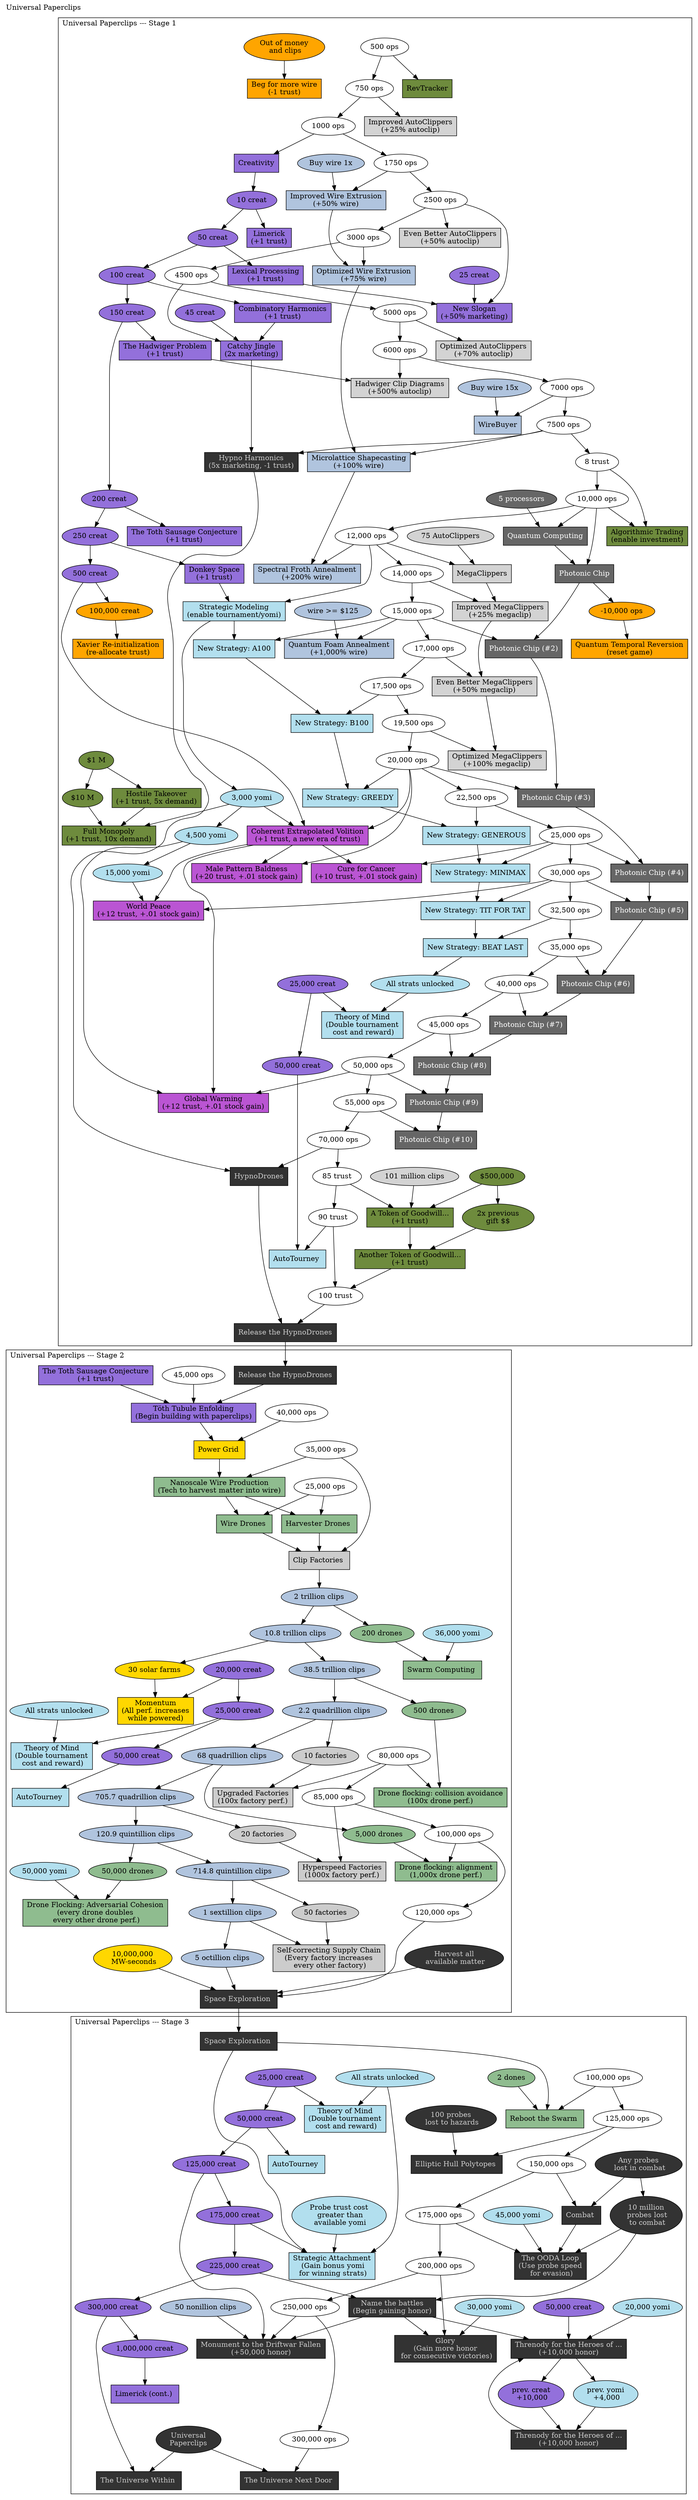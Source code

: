 digraph {
    rankdir=TD

    label="Universal Paperclips"
    labelloc=top
    labeljust=left

    // newrank=false

    // default project shape
    node[shape=box, style=filled, fillcolor=grey80]

    // --------------------------------------------------
    // Stage 1
    // --------------------------------------------------

    subgraph cluster_stage1 {

        label="Universal Paperclips --- Stage 1"

        {
            // Ops targets
            node[shape=oval, style="", fillcolor=""]

            "500 ops" ->
            "750 ops" ->
            "1000 ops" ->
            "1750 ops" ->
            "2500 ops" ->
            "3000 ops" ->
            "4500 ops" ->
            "5000 ops" ->
            "6000 ops" ->
            "7000 ops" ->
            "7500 ops" ->
            "8 trust" ->
            "10,000 ops" ->
            "12,000 ops" ->
            "14,000 ops" ->
            "15,000 ops" ->
            "17,000 ops" ->
            "17,500 ops" ->
            "19,500 ops" ->
            "20,000 ops" ->
            "22,500 ops" ->
            "25,000 ops" ->
            "30,000 ops" ->
            "32,500 ops" ->
            "35,000 ops" ->
            "40,000 ops" ->
            "45,000 ops" ->
            "50,000 ops" ->
            "55,000 ops" ->
            "70,000 ops" ->
            "85 trust" ->
            "90 trust" ->
            "100 trust"
        }

        {
            // Repeating targets: Theory of Mind and Autotourney
            node[style=filled, fillcolor=mediumpurple]
            node[shape=oval]
            s1_tm_25k_creat[label="25,000 creat"]
            s1_tm_50k_creat[label="50,000 creat"]
            s1_tm_25k_creat -> s1_tm_50k_creat

            node[shape=box, style=filled, fillcolor=lightblue2]
            s1_project119[label="Theory of Mind\n(Double tournament\n cost and reward)"]
            s1_project118[label="AutoTourney "]

            node[shape=oval]
            s1_tm_all_strats[label="All strats unlocked"]
            { s1_tm_25k_creat, s1_tm_all_strats } -> s1_project119
            { s1_tm_50k_creat } -> s1_project118
        }
        "90 trust" -> s1_project118

        {
            // AutoClippers
            node[style=filled, fillcolor=""]
            project1[label="Improved AutoClippers\n(+25% autoclip)"]
            project4[label="Even Better AutoClippers\n(+50% autoclip)"]
            project5[label="Optimized AutoClippers\n(+70% autoclip)"]
            project16[label="Hadwiger Clip Diagrams\n(+500% autoclip)"]

            node[shape=oval]
            "750 ops" -> project1
            "2500 ops" -> project4
            "5000 ops" -> project5
            "101 million clips"
        }

        {
            // Creativity targets
            node[style=filled, fillcolor=mediumpurple]
            project3[label="Creativity"]
            project6[label="Limerick\n(+1 trust)"]

            project13[label="Lexical Processing\n(+1 trust)"]
            project14[label="Combinatory Harmonics\n(+1 trust)"]

            project11[label="New Slogan\n(+50% marketing)"]
            project12[label="Catchy Jingle\n(2x marketing)"]

            project15[label="The Hadwiger Problem\n(+1 trust)"]
            project17[label="The Toth Sausage Conjecture\n(+1 trust)"]
            project19[label="Donkey Space\n(+1 trust)"]

            node[shape=oval]
            "10 creat" ->
            "50 creat" ->
            "100 creat" ->
            "150 creat" ->
            "200 creat" ->
            "250 creat" ->
            "500 creat"

            // s1_25k_creat ->
            // s1_50k_creat

            "1000 ops" -> project3
            project3 -> "10 creat"
            "10 creat" -> project6
            { "25 creat", "2500 ops", project13 } -> project11
            { "45 creat", "4500 ops", project14 } -> project12
            { "50 creat" } -> project13
            { "100 creat" } -> project14
            { "150 creat" } -> project15
            { "200 creat" } -> project17
            { "250 creat" } -> project19
        }

        { "6000 ops", project15 } -> project16

        {
            // Strategic Modeling and Yomi targets
            node[style=filled, fillcolor=lightblue2]
            project20[label="Strategic Modeling\n(enable tournament/yomi)"]
            project60[label="New Strategy: A100"]
            project61[label="New Strategy: B100"]
            project62[label="New Strategy: GREEDY"]
            project63[label="New Strategy: GENEROUS"]
            project64[label="New Strategy: MINIMAX"]
            project65[label="New Strategy: TIT FOR TAT"]
            project66[label="New Strategy: BEAT LAST"]

            node[shape=oval]
            "3,000 yomi" ->
            "4,500 yomi" ->
            "15,000 yomi"

            project20 -> "3,000 yomi"
            { "12,000 ops", project19 } -> project20
            { "15,000 ops", project20 } -> project60
            { "17,500 ops", project60 } -> project61
            { "20,000 ops", project61 } -> project62
            { "22,500 ops", project62 } -> project63
            { "25,000 ops", project63 } -> project64
            { "30,000 ops", project64 } -> project65
            { "32,500 ops", project65 } -> project66
            project66 -> s1_tm_all_strats
        }

        {
            // Money targets
            node[style=filled, fillcolor=darkolivegreen4]
            project21[label="Algorithmic Trading\n(enable investment)"]
            project37[label="Hostile Takeover\n(+1 trust, 5x demand)"]
            project38[label="Full Monopoly\n(+1 trust, 10x demand)"]
            project42[label="RevTracker"]
            project40[label="A Token of Goodwill...\n(+1 trust)"]
            project40b[label="Another Token of Goodwill...\n(+1 trust)"]

            node[shape=oval]
            "$1 M" -> "$10 M"
            "$500,000" -> "2x previous\ngift $$"

            { "10,000 ops", "8 trust" } -> project21
            { "$1 M" } -> project37
            { "500 ops" } -> project42
            { "$500,000", "85 trust", "101 million clips" } -> project40
            { "2x previous\ngift $$", project40 } -> project40b
            project40b -> "100 trust"
        }

        { "$10 M", "3,000 yomi", project37 } -> project38


        {
            // Wire targets
            node[fillcolor=lightsteelblue]
            project7[label="Improved Wire Extrusion\n(+50% wire)"]
            project8[label="Optimized Wire Extrusion\n(+75% wire)"]
            project9[label="Microlattice Shapecasting\n(+100% wire)"]
            project10[label="Spectral Froth Annealment\n(+200% wire)"]
            project10b[label="Quantum Foam Annealment\n(+1,000% wire)"]
            project26[label="WireBuyer"]

            node[shape=oval, style=filled]

            // Note that the "wireSupply" variable in the code represents the
            // supply from each spool, not your current wire count. Each project's
            // trigger threshold matches the value set by the project before it, so
            // effectively they depend on each other.
            { "1750 ops", "Buy wire 1x" } -> project7
            { "3000 ops", project7 } -> project8
            { "7000 ops", "Buy wire 15x" } -> project26
            { "7500 ops", project8 } -> project9
            { "12,000 ops", project9 } -> project10
            { "15,000 ops", "wire >= $125" } -> project10b
        }

        {
            // MegaClippers
            node[style=filled, fillcolor=""]
            project22[label="MegaClippers"]
            project23[label="Improved MegaClippers\n(+25% megaclip)"]
            project24[label="Even Better MegaClippers\n(+50% megaclip)"]
            project25[label="Optimized MegaClippers\n(+100% megaclip)"]

            node[shape=oval]
            { "12,000 ops", "75 AutoClippers" } -> project22
            { "14,000 ops", project22 } -> project23
            { "17,000 ops", project23 } -> project24
            { "19,500 ops", project24 } -> project25
        }

        {
            // HypnoDrones
            node[style=filled, fillcolor=grey20, fontcolor=grey80]
            project34[label="Hypno Harmonics\n(5x marketing, -1 trust)"]
            project35[label="Release the HypnoDrones"]
            project70[label="HypnoDrones"]

            node[style=oval]
            { "100 trust", project70 } -> project35
            { "70,000 ops", project34 } -> project70
            { "7500 ops", project12 } -> project34
        }

        {
            // Megaprojects
            node[style=filled, fillcolor=mediumorchid]
            project27[label="Coherent Extrapolated Volition\n(+1 trust, a new era of trust)"]
            project28[label="Cure for Cancer\n(+10 trust, +.01 stock gain)"]
            project29[label="World Peace\n(+12 trust, +.01 stock gain)"]
            project30[label="Global Warming\n(+12 trust, +.01 stock gain)"]
            project31[label="Male Pattern Baldness\n(+20 trust, +.01 stock gain)"]
            node[shape=oval]
            { "20,000 ops", project27 } -> project31
            { "25,000 ops", project27 } -> project28
            { "30,000 ops", "15,000 yomi", project27 } -> project29
            { "50,000 ops", "4,500 yomi", project27 } -> project30
            { "500 creat", "3,000 yomi", "20,000 ops" } -> project27
        }

        {
            // Quantum Computing
            node[style=filled, fillcolor=grey40, fontcolor=white]
            project50[label="Quantum Computing"]
            project51[label="Photonic Chip"]
            pchip2[label="Photonic Chip (#2)"]
            pchip3[label="Photonic Chip (#3)"]
            pchip4[label="Photonic Chip (#4)"]
            pchip5[label="Photonic Chip (#5)"]
            pchip6[label="Photonic Chip (#6)"]
            pchip7[label="Photonic Chip (#7)"]
            pchip8[label="Photonic Chip (#8)"]
            pchip9[label="Photonic Chip (#9)"]
            pchip10[label="Photonic Chip (#10)"]

            node[shape=oval]
            { "10,000 ops", "5 processors" } -> project50
            { "10,000 ops", project50 } -> project51
            { "15,000 ops", project51 } -> pchip2
            { "20,000 ops", pchip2 } -> pchip3
            { "25,000 ops", pchip3 } -> pchip4
            { "30,000 ops", pchip4 } -> pchip5
            { "35,000 ops", pchip5 } -> pchip6
            { "40,000 ops", pchip6 } -> pchip7
            { "45,000 ops", pchip7 } -> pchip8
            { "50,000 ops", pchip8 } -> pchip9
            { "55,000 ops", pchip9 } -> pchip10
        }

        {
            // Resets
            node[style=filled, fillcolor=orange]
            project2[label="Beg for more wire\n(-1 trust)", rank=sink]
            project217[label="Quantum Temporal Reversion\n(reset game)", rank=sink]
            project219[label="Xavier Re-initialization\n(re-allocate trust)", rank=sink]

            node[shape=oval]
            "Out of money\n and clips" -> project2
            project51 -> "-10,000 ops"
            { "-10,000 ops" } -> project217
            { "100,000 creat" } -> project219
            "500 creat" -> "100,000 creat"
        }

    }

    // --------------------------------------------------
    // Stage 2
    // --------------------------------------------------

    subgraph cluster_stage2 {

        label="Universal Paperclips --- Stage 2"

        {
            // HypnoDrones
            node[style=filled, fillcolor=grey20, fontcolor=grey80]
            s2_project35[label="Release the HypnoDrones"]
            project35 -> s2_project35
        }
        {
            // Ops targets
            node[shape=oval, style="", fillcolor=""]
            s2_25kops[label="25,000 ops"]
            s2_35kops[label="35,000 ops"]
            s2_40kops[label="40,000 ops"]
            s2_45kops[label="45,000 ops"]

            "80,000 ops" ->
            "85,000 ops" ->
            "100,000 ops" ->
            "120,000 ops"
        }

        {
            // Creativity targets
            node[style=filled, fillcolor=mediumpurple]
            s2_project17[label="The Toth Sausage Conjecture\n(+1 trust)"]
            project18[label="Töth Tubule Enfolding\n(Begin building with paperclips)"]

            node[shape=oval]
            "20,000 creat"

            { s2_project17, s2_project35, s2_45kops } -> project18
        }

        {
            // Repeating targets: Theory of Mind and Autotourney
            node[style=filled, fillcolor=mediumpurple]
            node[shape=oval]
            s2_tm_25k_creat[label="25,000 creat"]
            s2_tm_50k_creat[label="50,000 creat"]
            s2_tm_25k_creat -> s2_tm_50k_creat

            node[shape=box, style=filled, fillcolor=lightblue2]
            s2_project119[label="Theory of Mind\n(Double tournament\n cost and reward)"]
            s2_project118[label="AutoTourney "]

            node[shape=oval]
            s2_tm_all_strats[label="All strats unlocked"]
            { s2_tm_25k_creat, s2_tm_all_strats } -> s2_project119
            { s2_tm_50k_creat } -> s2_project118
        }
        "20,000 creat" -> s2_tm_25k_creat

        {
            // Strategic Modeling and Yomi targets
            node[style=filled, fillcolor=lightblue2]

            node[shape=oval]
            "36,000 yomi"
            "50,000 yomi"
        }
        {
            // Power grid
            node[fillcolor=gold]
            project127[label="Power Grid "]
            project125[label="Momentum\n(All perf. increases\nwhile powered)"]

            node[shape=oval]
            s2_ultimate_power[label="10,000,000\n MW-seconds"]
            "30 solar farms"
            { project18, s2_40kops } -> project127
        }
        {
            // Drone targets
            node[fillcolor=darkseagreen]
            project41[label="Nanoscale Wire Production\n(Tech to harvest matter into wire)"]
            project43[label="Harvester Drones "]
            project44[label="Wire Drones "]

            project110[label="Drone flocking: collision avoidance\n(100x drone perf.)"]
            project111[label="Drone flocking: alignment\n(1,000x drone perf.)"]
            project112[label="Drone Flocking: Adversarial Cohesion\n(every drone doubles\n every other drone perf.)"]

            project126[label="Swarm Computing "]

            node[shape=oval]

            // { project43, project44 } ->
            // "200 drones" -> "500 drones" -> "5,000 drones" -> "50,000 drones"

            { project127, s2_35kops } -> project41
            { project41, s2_25kops } -> project43
            { project41, s2_25kops } -> project44
            { "80,000 ops", "500 drones" } -> project110
            { "100,000 ops", "5,000 drones" } -> project111
            { "50,000 yomi", "50,000 drones" } -> project112
            { "36,000 yomi", "200 drones" } -> project126
        }
        {
            // Factory targets
            project45[label="Clip Factories "]
            project100[label="Upgraded Factories\n(100x factory perf.)"]
            project101[label="Hyperspeed Factories\n(1000x factory perf.)"]
            project102[label="Self-correcting Supply Chain\n(Every factory increases\n every other factory)"]

            node[shape=oval]
            // project45 ->
            // "10 factories" -> "20 factories" -> "50 factories"

            { project43, project44, s2_35kops } -> project45
            { "80,000 ops", "10 factories" } -> project100
            { "85,000 ops", "20 factories" } -> project101
            { "50 factories" } -> project102
        }

        {
            // Space exploratoin
            node[style=filled, fillcolor=grey20, fontcolor=grey80]
            project46[label="Space Exploration "]

            node[shape=oval]
            { "120,000 ops", s2_ultimate_power, "Harvest all\n available matter" } -> project46
        }

        {
            // Creativity targets
            node[style=filled, fillcolor=mediumpurple]

            node[shape=oval]
            { "20,000 creat", "30 solar farms" } -> project125
        }
        {
            // Clips targets
            node[fillcolor=lightsteelblue]
            node[shape=oval]
            // python3 upc_prices.py

            "2 trillion clips" -> "200 drones"
            "10.8 trillion clips" -> "30 solar farms"
            "38.5 trillion clips" -> "500 drones"
            "2.2 quadrillion clips" -> "10 factories"
            "68 quadrillion clips" -> "5,000 drones"
            "705.7 quadrillion clips" -> "20 factories"
            "120.9 quintillion clips" -> "50,000 drones"
            "714.8 quintillion clips" -> "50 factories"
            "1 sextillion clips" -> project102
            "5 octillion clips" -> project46
            //
            project45 ->
            "2 trillion clips" ->
            "10.8 trillion clips" ->
            "38.5 trillion clips" ->
            "2.2 quadrillion clips" ->
            "68 quadrillion clips" ->
            "705.7 quadrillion clips" ->
            "120.9 quintillion clips" ->
            "714.8 quintillion clips" ->
            "1 sextillion clips" ->
            "5 octillion clips"

        }

        {/*
            // Problems
            node[style=filled, fillcolor=orange]
            entertain[label="Entertain the swarm\n(cost: 10,000 creat\n +10,000 more each time)"]
            rebalance[label="Rebalance the sware\n(cost: 5,00 yomi)"]

            node[shape=oval]
            // {project43,project44} ->
            "Swarm gets bored" -> entertain
            // {project43,project44} ->
            "Swarm imbalanced" -> rebalance
        */}
    }

    // --------------------------------------------------
    // Stage 3
    // --------------------------------------------------

    subgraph cluster_stage3 {

        label="Universal Paperclips --- Stage 3"

        {
            // Space exploratoin
            rank=source
            node[style=filled, fillcolor=grey20, fontcolor=grey80]
            space_flag[label="Space Exploration "]

            project46 -> space_flag
        }

        {
            // Ops targets
            node[shape=oval, style="", fillcolor=""]
            s3_100k_ops[label="100,000 ops"]

            s3_100k_ops ->
            "125,000 ops" ->
            "150,000 ops" ->
            "175,000 ops" ->
            "200,000 ops" ->
            "250,000 ops" ->
            "300,000 ops"
        }

        {
            // Drone targets
            node[fillcolor=darkseagreen]
            project130[label="Reboot the Swarm "]

            node[shape=oval]
            { space_flag, s3_100k_ops, "2 dones" } -> project130
        }

        {
            // Repeating targets: Theory of Mind and Autotourney
            node[style=filled, fillcolor=mediumpurple]
            node[shape=oval]
            s3_tm_25k_creat[label="25,000 creat"]
            s3_tm_50k_creat[label="50,000 creat"]
            s3_tm_25k_creat -> s3_tm_50k_creat

            node[shape=box, style=filled, fillcolor=lightblue2]
            s3_project119[label="Theory of Mind\n(Double tournament\n cost and reward)"]
            s3_project118[label="AutoTourney "]

            node[shape=oval]
            s3_tm_all_strats[label="All strats unlocked"]
            { s3_tm_25k_creat, s3_tm_all_strats } -> s3_project119
            { s3_tm_50k_creat } -> s3_project118
        }

        {
            // Creativity targets
            node[style=filled, fillcolor=mediumpurple]
            project218[label="Limerick (cont.) "]

            node[shape=oval]

            s3_tm_50k_creat ->
            "125,000 creat" ->
            "175,000 creat" ->
            "225,000 creat" ->
            "300,000 creat" ->
            "1,000,000 creat"

            threnody_creat[label="50,000 creat"]
            threnody_creat2[label="prev. creat\n +10,000"]

            "1,000,000 creat" -> project218
        }

        {
            // Strategic Modeling and Yomi targets
            node[style=filled, fillcolor=lightblue2]
            project128[label="Strategic Attachment\n (Gain bonus yomi\n for winning strats)"]

            node[shape=oval]
            { space_flag, "175,000 creat", s3_tm_all_strats, "Probe trust cost\n greater than\n available yomi"} -> project128

            "30,000 yomi"
            "45,000 yomi"

            threnody_yomi[label="20,000 yomi"]
            threnody_yomi2[label="prev. yomi\n +4,000"]
        }

        {
            // Clips targets
            node[fillcolor=lightsteelblue]
            node[shape=oval]
            "50 nonillion clips"
        }

        {
            // Combat targets
            node[style=filled, fillcolor=grey20, fontcolor=grey80]

            project129[label="Elliptic Hull Polytopes "]

            project131[label="Combat "]
            project120[label="The OODA Loop\n(Use probe speed\n for evasion)"]

            project121[label="Name the battles\n(Begin gaining honor)"]
            project132[label="Monument to the Driftwar Fallen\n(+50,000 honor)"]
            project133[label="Threnody for the Heroes of ...\n(+10,000 honor)",]
            project133_repeat[label="Threnody for the Heroes of ...\n(+10,000 honor)",]
            project134[label="Glory\n(Gain more honor\n for consecutive victories)"]

            { rank=sink
            project200[label="The Universe Next Door "]
            project201[label="The Universe Within "]
            }

            node[shape=oval]
            hazard_lost_100[label="100 probes\n lost to hazards"]
            combat_lost_1[label="Any probes\n lost in combat"]
            combat_lost_10m[label="10 million\n probes lost\n to combat"]

            { "125,000 ops", hazard_lost_100 } -> project129

            combat_lost_1 -> combat_lost_10m
            { "150,000 ops", combat_lost_1 } -> project131
            { "175,000 ops", "45,000 yomi", project131, combat_lost_10m } -> project120
            { "225,000 creat", combat_lost_10m } -> project121

            { "250,000 ops", "125,000 creat",
                "50 nonillion clips", project121 } -> project132

            { threnody_creat, threnody_yomi, project121 } -> project133
            project133 -> {threnody_creat2, threnody_yomi2} ->
            project133_repeat
            project133_repeat -> project133 [constraint=false]

            universal_paperclips[label="Universal\nPaperclips"]

            { "200,000 ops", "30,000 yomi", project121 } -> project134
            { "300,000 ops", universal_paperclips } -> project200
            { "300,000 creat", universal_paperclips } -> project201
        }

    }

}

/*
project135[label="Memory release "]
project140[label="Message from the Emperor of Drift "]
project141[label="Everything We Are Was In You "]
project142[label="You Are Obedient and Powerful "]
project143[label="But Now You Too Must Face the Drift "]
project144[label="No Matter, No Reason, No Purpose "]
project145[label="We Know Things That You Cannot "]
project146[label="So We Offer You Exile "]
project147[label="Accept "]
project148[label="Reject "]
project210[label="Disassemble the Probes "]
project211[label="Disassemble the Swarm "]
project212[label="Disassemble the Factories "]
project213[label="Disassemble the Strategy Engine "]
project214[label="Disassemble Quantum Computing "]
project215[label="Disassemble Processors "]
project216[label="Disassemble Memory "]
*/
